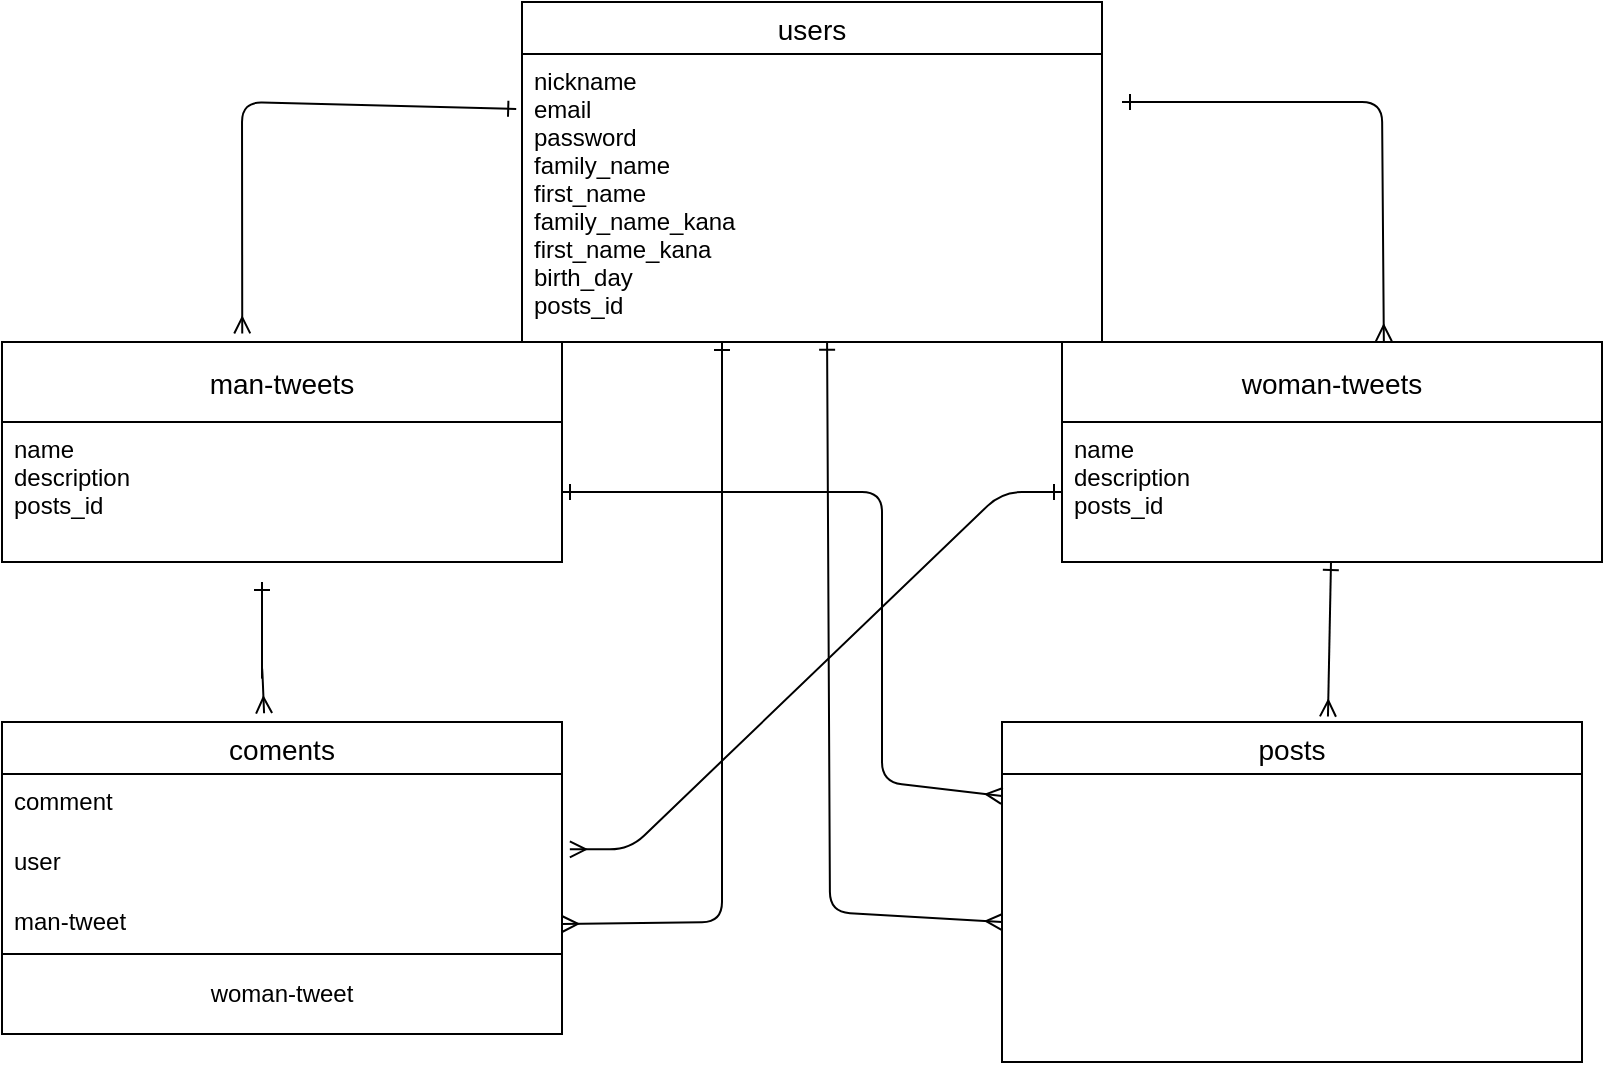 <mxfile version="13.6.5">
    <diagram id="Ftrapaopts-bSm8VKi4t" name="ページ1">
        <mxGraphModel dx="781" dy="713" grid="1" gridSize="10" guides="1" tooltips="1" connect="1" arrows="1" fold="1" page="1" pageScale="1" pageWidth="827" pageHeight="1169" math="0" shadow="0">
            <root>
                <mxCell id="0"/>
                <mxCell id="1" parent="0"/>
                <mxCell id="7" value="man-tweets" style="swimlane;fontStyle=0;childLayout=stackLayout;horizontal=1;startSize=40;horizontalStack=0;resizeParent=1;resizeParentMax=0;resizeLast=0;collapsible=1;marginBottom=0;align=center;fontSize=14;" vertex="1" parent="1">
                    <mxGeometry y="200" width="280" height="110" as="geometry"/>
                </mxCell>
                <mxCell id="9" value="name&#10;description&#10;posts_id" style="text;strokeColor=none;fillColor=none;spacingLeft=4;spacingRight=4;overflow=hidden;rotatable=0;points=[[0,0.5],[1,0.5]];portConstraint=eastwest;fontSize=12;" vertex="1" parent="7">
                    <mxGeometry y="40" width="280" height="70" as="geometry"/>
                </mxCell>
                <mxCell id="15" value="woman-tweets" style="swimlane;fontStyle=0;childLayout=stackLayout;horizontal=1;startSize=40;horizontalStack=0;resizeParent=1;resizeParentMax=0;resizeLast=0;collapsible=1;marginBottom=0;align=center;fontSize=14;" vertex="1" parent="1">
                    <mxGeometry x="530" y="200" width="270" height="110" as="geometry"/>
                </mxCell>
                <mxCell id="16" value="name&#10;description&#10;posts_id" style="text;strokeColor=none;fillColor=none;spacingLeft=4;spacingRight=4;overflow=hidden;rotatable=0;points=[[0,0.5],[1,0.5]];portConstraint=eastwest;fontSize=12;" vertex="1" parent="15">
                    <mxGeometry y="40" width="270" height="70" as="geometry"/>
                </mxCell>
                <mxCell id="3" value="users" style="swimlane;fontStyle=0;childLayout=stackLayout;horizontal=1;startSize=26;horizontalStack=0;resizeParent=1;resizeParentMax=0;resizeLast=0;collapsible=1;marginBottom=0;align=center;fontSize=14;" vertex="1" parent="1">
                    <mxGeometry x="260" y="30" width="290" height="170" as="geometry"/>
                </mxCell>
                <mxCell id="4" value="nickname&#10;email&#10;password&#10;family_name&#10;first_name&#10;family_name_kana&#10;first_name_kana&#10;birth_day&#10;posts_id" style="text;strokeColor=none;fillColor=none;spacingLeft=4;spacingRight=4;overflow=hidden;rotatable=0;points=[[0,0.5],[1,0.5]];portConstraint=eastwest;fontSize=12;" vertex="1" parent="3">
                    <mxGeometry y="26" width="290" height="144" as="geometry"/>
                </mxCell>
                <mxCell id="19" value="coments" style="swimlane;fontStyle=0;childLayout=stackLayout;horizontal=1;startSize=26;horizontalStack=0;resizeParent=1;resizeParentMax=0;resizeLast=0;collapsible=1;marginBottom=0;align=center;fontSize=14;" vertex="1" parent="1">
                    <mxGeometry y="390" width="280" height="156" as="geometry"/>
                </mxCell>
                <mxCell id="20" value="comment" style="text;strokeColor=none;fillColor=none;spacingLeft=4;spacingRight=4;overflow=hidden;rotatable=0;points=[[0,0.5],[1,0.5]];portConstraint=eastwest;fontSize=12;" vertex="1" parent="19">
                    <mxGeometry y="26" width="280" height="30" as="geometry"/>
                </mxCell>
                <mxCell id="21" value="user" style="text;strokeColor=none;fillColor=none;spacingLeft=4;spacingRight=4;overflow=hidden;rotatable=0;points=[[0,0.5],[1,0.5]];portConstraint=eastwest;fontSize=12;" vertex="1" parent="19">
                    <mxGeometry y="56" width="280" height="30" as="geometry"/>
                </mxCell>
                <mxCell id="22" value="man-tweet" style="text;strokeColor=none;fillColor=none;spacingLeft=4;spacingRight=4;overflow=hidden;rotatable=0;points=[[0,0.5],[1,0.5]];portConstraint=eastwest;fontSize=12;" vertex="1" parent="19">
                    <mxGeometry y="86" width="280" height="30" as="geometry"/>
                </mxCell>
                <mxCell id="23" value="woman-tweet" style="whiteSpace=wrap;html=1;align=center;" vertex="1" parent="19">
                    <mxGeometry y="116" width="280" height="40" as="geometry"/>
                </mxCell>
                <mxCell id="27" value="posts" style="swimlane;fontStyle=0;childLayout=stackLayout;horizontal=1;startSize=26;horizontalStack=0;resizeParent=1;resizeParentMax=0;resizeLast=0;collapsible=1;marginBottom=0;align=center;fontSize=14;" vertex="1" parent="1">
                    <mxGeometry x="500" y="390" width="290" height="170" as="geometry"/>
                </mxCell>
                <mxCell id="34" value="" style="fontSize=12;html=1;endArrow=ERone;exitX=0.596;exitY=-0.003;exitDx=0;exitDy=0;exitPerimeter=0;startArrow=ERmany;startFill=0;endFill=0;" edge="1" parent="1" source="15">
                    <mxGeometry width="100" height="100" relative="1" as="geometry">
                        <mxPoint x="760" y="80" as="sourcePoint"/>
                        <mxPoint x="560" y="80" as="targetPoint"/>
                        <Array as="points">
                            <mxPoint x="690" y="80"/>
                        </Array>
                    </mxGeometry>
                </mxCell>
                <mxCell id="35" value="" style="fontSize=12;html=1;endArrow=ERmany;exitX=-0.01;exitY=0.191;exitDx=0;exitDy=0;exitPerimeter=0;startArrow=ERone;startFill=0;endFill=0;entryX=0.429;entryY=-0.039;entryDx=0;entryDy=0;entryPerimeter=0;" edge="1" parent="1" source="4" target="7">
                    <mxGeometry width="100" height="100" relative="1" as="geometry">
                        <mxPoint x="190" y="125" as="sourcePoint"/>
                        <mxPoint x="70" y="80" as="targetPoint"/>
                        <Array as="points">
                            <mxPoint x="120" y="80"/>
                        </Array>
                    </mxGeometry>
                </mxCell>
                <mxCell id="37" value="" style="fontSize=12;html=1;endArrow=ERmany;startArrow=ERone;startFill=0;endFill=0;entryX=1;entryY=0.5;entryDx=0;entryDy=0;" edge="1" parent="1" target="22">
                    <mxGeometry width="100" height="100" relative="1" as="geometry">
                        <mxPoint x="360" y="200" as="sourcePoint"/>
                        <mxPoint x="340" y="510" as="targetPoint"/>
                        <Array as="points">
                            <mxPoint x="360" y="490"/>
                        </Array>
                    </mxGeometry>
                </mxCell>
                <mxCell id="38" value="" style="fontSize=12;html=1;endArrow=ERmany;startArrow=ERone;startFill=0;endFill=0;entryX=0;entryY=0.75;entryDx=0;entryDy=0;exitX=0.526;exitY=0.999;exitDx=0;exitDy=0;exitPerimeter=0;" edge="1" parent="1" source="4">
                    <mxGeometry width="100" height="100" relative="1" as="geometry">
                        <mxPoint x="414" y="210" as="sourcePoint"/>
                        <mxPoint x="500" y="490" as="targetPoint"/>
                        <Array as="points">
                            <mxPoint x="414" y="485"/>
                        </Array>
                    </mxGeometry>
                </mxCell>
                <mxCell id="39" value="" style="fontSize=12;html=1;endArrow=ERone;exitX=0.468;exitY=-0.028;exitDx=0;exitDy=0;exitPerimeter=0;startArrow=ERmany;startFill=0;endFill=0;" edge="1" parent="1" source="19">
                    <mxGeometry width="100" height="100" relative="1" as="geometry">
                        <mxPoint x="130" y="380" as="sourcePoint"/>
                        <mxPoint x="130" y="320" as="targetPoint"/>
                        <Array as="points">
                            <mxPoint x="130" y="360"/>
                            <mxPoint x="130" y="370"/>
                        </Array>
                    </mxGeometry>
                </mxCell>
                <mxCell id="40" value="" style="edgeStyle=entityRelationEdgeStyle;fontSize=12;html=1;endArrow=ERone;entryX=0;entryY=0.5;entryDx=0;entryDy=0;exitX=1.014;exitY=0.256;exitDx=0;exitDy=0;exitPerimeter=0;startArrow=ERmany;startFill=0;endFill=0;" edge="1" parent="1" source="21" target="16">
                    <mxGeometry width="100" height="100" relative="1" as="geometry">
                        <mxPoint x="350" y="420" as="sourcePoint"/>
                        <mxPoint x="450" y="320" as="targetPoint"/>
                    </mxGeometry>
                </mxCell>
                <mxCell id="41" value="" style="fontSize=12;html=1;endArrow=ERone;startArrow=ERmany;startFill=0;exitX=0.562;exitY=-0.016;exitDx=0;exitDy=0;exitPerimeter=0;endFill=0;" edge="1" parent="1" source="27">
                    <mxGeometry width="100" height="100" relative="1" as="geometry">
                        <mxPoint x="664.5" y="380" as="sourcePoint"/>
                        <mxPoint x="664.5" y="310" as="targetPoint"/>
                    </mxGeometry>
                </mxCell>
                <mxCell id="42" value="" style="fontSize=12;html=1;endArrow=ERone;exitX=0;exitY=0.25;exitDx=0;exitDy=0;startArrow=ERmany;startFill=0;endFill=0;" edge="1" parent="1" target="9">
                    <mxGeometry width="100" height="100" relative="1" as="geometry">
                        <mxPoint x="500" y="427" as="sourcePoint"/>
                        <mxPoint x="340" y="190" as="targetPoint"/>
                        <Array as="points">
                            <mxPoint x="440" y="420"/>
                            <mxPoint x="440" y="275"/>
                        </Array>
                    </mxGeometry>
                </mxCell>
            </root>
        </mxGraphModel>
    </diagram>
</mxfile>